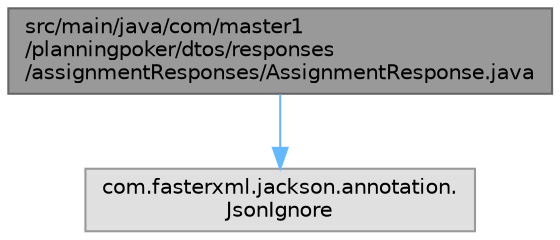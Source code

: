digraph "src/main/java/com/master1/planningpoker/dtos/responses/assignmentResponses/AssignmentResponse.java"
{
 // LATEX_PDF_SIZE
  bgcolor="transparent";
  edge [fontname=Helvetica,fontsize=10,labelfontname=Helvetica,labelfontsize=10];
  node [fontname=Helvetica,fontsize=10,shape=box,height=0.2,width=0.4];
  Node1 [id="Node000001",label="src/main/java/com/master1\l/planningpoker/dtos/responses\l/assignmentResponses/AssignmentResponse.java",height=0.2,width=0.4,color="gray40", fillcolor="grey60", style="filled", fontcolor="black",tooltip=" "];
  Node1 -> Node2 [id="edge1_Node000001_Node000002",color="steelblue1",style="solid",tooltip=" "];
  Node2 [id="Node000002",label="com.fasterxml.jackson.annotation.\lJsonIgnore",height=0.2,width=0.4,color="grey60", fillcolor="#E0E0E0", style="filled",tooltip=" "];
}
